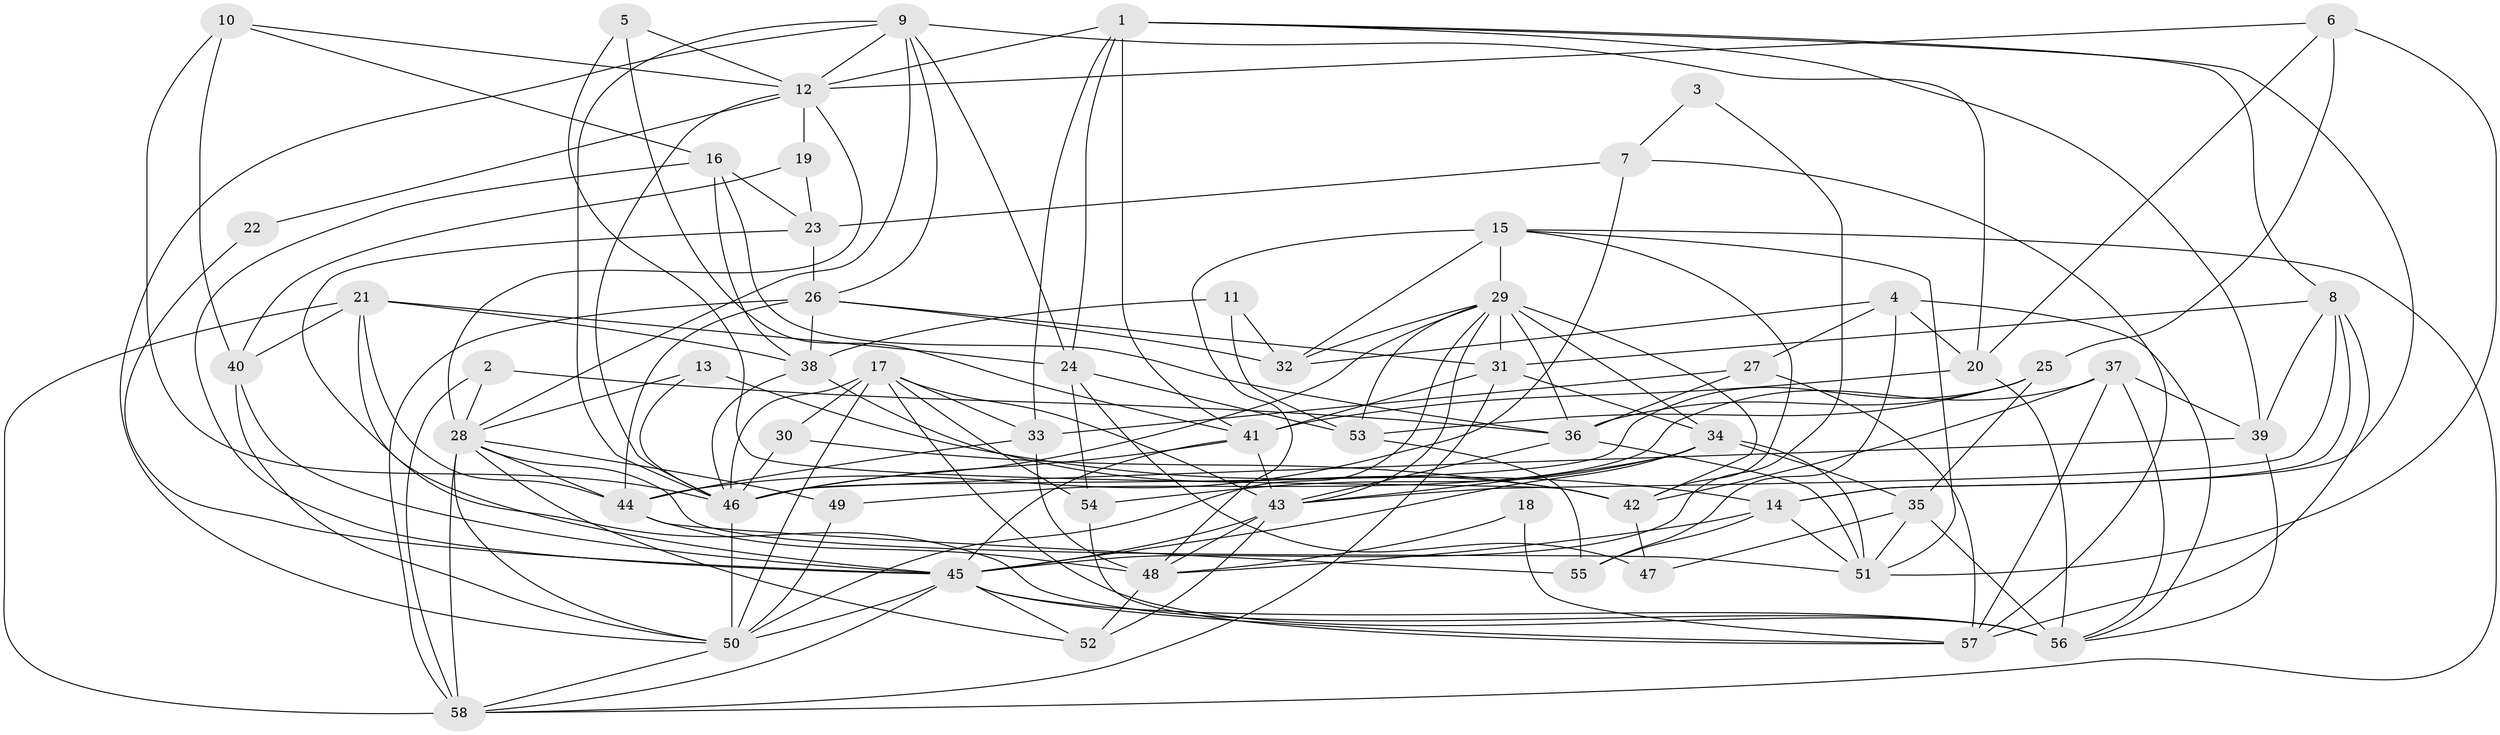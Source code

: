 // original degree distribution, {3: 0.3017241379310345, 2: 0.10344827586206896, 4: 0.25, 6: 0.07758620689655173, 5: 0.22413793103448276, 7: 0.04310344827586207}
// Generated by graph-tools (version 1.1) at 2025/50/03/09/25 03:50:02]
// undirected, 58 vertices, 166 edges
graph export_dot {
graph [start="1"]
  node [color=gray90,style=filled];
  1;
  2;
  3;
  4;
  5;
  6;
  7;
  8;
  9;
  10;
  11;
  12;
  13;
  14;
  15;
  16;
  17;
  18;
  19;
  20;
  21;
  22;
  23;
  24;
  25;
  26;
  27;
  28;
  29;
  30;
  31;
  32;
  33;
  34;
  35;
  36;
  37;
  38;
  39;
  40;
  41;
  42;
  43;
  44;
  45;
  46;
  47;
  48;
  49;
  50;
  51;
  52;
  53;
  54;
  55;
  56;
  57;
  58;
  1 -- 8 [weight=1.0];
  1 -- 12 [weight=1.0];
  1 -- 14 [weight=1.0];
  1 -- 24 [weight=1.0];
  1 -- 33 [weight=1.0];
  1 -- 39 [weight=1.0];
  1 -- 41 [weight=1.0];
  2 -- 28 [weight=1.0];
  2 -- 36 [weight=1.0];
  2 -- 58 [weight=1.0];
  3 -- 7 [weight=1.0];
  3 -- 45 [weight=1.0];
  4 -- 20 [weight=1.0];
  4 -- 27 [weight=1.0];
  4 -- 32 [weight=1.0];
  4 -- 55 [weight=1.0];
  4 -- 56 [weight=1.0];
  5 -- 12 [weight=1.0];
  5 -- 41 [weight=1.0];
  5 -- 42 [weight=1.0];
  6 -- 12 [weight=1.0];
  6 -- 20 [weight=1.0];
  6 -- 25 [weight=1.0];
  6 -- 51 [weight=1.0];
  7 -- 23 [weight=1.0];
  7 -- 44 [weight=1.0];
  7 -- 57 [weight=1.0];
  8 -- 14 [weight=1.0];
  8 -- 31 [weight=1.0];
  8 -- 39 [weight=1.0];
  8 -- 43 [weight=1.0];
  8 -- 57 [weight=1.0];
  9 -- 12 [weight=1.0];
  9 -- 20 [weight=1.0];
  9 -- 24 [weight=1.0];
  9 -- 26 [weight=1.0];
  9 -- 28 [weight=1.0];
  9 -- 46 [weight=1.0];
  9 -- 50 [weight=1.0];
  10 -- 12 [weight=1.0];
  10 -- 16 [weight=1.0];
  10 -- 40 [weight=1.0];
  10 -- 46 [weight=1.0];
  11 -- 32 [weight=1.0];
  11 -- 38 [weight=1.0];
  11 -- 53 [weight=1.0];
  12 -- 19 [weight=1.0];
  12 -- 22 [weight=1.0];
  12 -- 28 [weight=1.0];
  12 -- 46 [weight=1.0];
  13 -- 14 [weight=1.0];
  13 -- 28 [weight=1.0];
  13 -- 46 [weight=1.0];
  14 -- 48 [weight=1.0];
  14 -- 51 [weight=1.0];
  14 -- 55 [weight=1.0];
  15 -- 29 [weight=1.0];
  15 -- 32 [weight=1.0];
  15 -- 42 [weight=1.0];
  15 -- 48 [weight=1.0];
  15 -- 51 [weight=1.0];
  15 -- 58 [weight=1.0];
  16 -- 23 [weight=1.0];
  16 -- 36 [weight=1.0];
  16 -- 38 [weight=1.0];
  16 -- 45 [weight=1.0];
  17 -- 30 [weight=1.0];
  17 -- 33 [weight=1.0];
  17 -- 43 [weight=1.0];
  17 -- 46 [weight=1.0];
  17 -- 50 [weight=1.0];
  17 -- 54 [weight=1.0];
  17 -- 56 [weight=1.0];
  18 -- 48 [weight=1.0];
  18 -- 57 [weight=1.0];
  19 -- 23 [weight=1.0];
  19 -- 40 [weight=1.0];
  20 -- 41 [weight=1.0];
  20 -- 56 [weight=1.0];
  21 -- 24 [weight=1.0];
  21 -- 38 [weight=1.0];
  21 -- 40 [weight=1.0];
  21 -- 44 [weight=1.0];
  21 -- 45 [weight=1.0];
  21 -- 58 [weight=1.0];
  22 -- 45 [weight=1.0];
  23 -- 26 [weight=1.0];
  23 -- 56 [weight=1.0];
  24 -- 47 [weight=1.0];
  24 -- 53 [weight=1.0];
  24 -- 54 [weight=1.0];
  25 -- 35 [weight=1.0];
  25 -- 36 [weight=1.0];
  25 -- 46 [weight=1.0];
  25 -- 53 [weight=1.0];
  26 -- 31 [weight=1.0];
  26 -- 32 [weight=1.0];
  26 -- 38 [weight=1.0];
  26 -- 44 [weight=1.0];
  26 -- 58 [weight=1.0];
  27 -- 33 [weight=1.0];
  27 -- 36 [weight=1.0];
  27 -- 57 [weight=1.0];
  28 -- 44 [weight=1.0];
  28 -- 49 [weight=1.0];
  28 -- 50 [weight=1.0];
  28 -- 51 [weight=1.0];
  28 -- 52 [weight=1.0];
  28 -- 58 [weight=1.0];
  29 -- 31 [weight=1.0];
  29 -- 32 [weight=1.0];
  29 -- 34 [weight=2.0];
  29 -- 36 [weight=1.0];
  29 -- 42 [weight=1.0];
  29 -- 43 [weight=1.0];
  29 -- 46 [weight=1.0];
  29 -- 50 [weight=1.0];
  29 -- 53 [weight=1.0];
  30 -- 42 [weight=1.0];
  30 -- 46 [weight=1.0];
  31 -- 34 [weight=1.0];
  31 -- 41 [weight=1.0];
  31 -- 58 [weight=1.0];
  33 -- 44 [weight=1.0];
  33 -- 48 [weight=1.0];
  34 -- 35 [weight=2.0];
  34 -- 43 [weight=1.0];
  34 -- 45 [weight=1.0];
  34 -- 51 [weight=1.0];
  34 -- 54 [weight=1.0];
  35 -- 47 [weight=1.0];
  35 -- 51 [weight=1.0];
  35 -- 56 [weight=1.0];
  36 -- 43 [weight=1.0];
  36 -- 51 [weight=1.0];
  37 -- 39 [weight=1.0];
  37 -- 42 [weight=1.0];
  37 -- 49 [weight=1.0];
  37 -- 56 [weight=1.0];
  37 -- 57 [weight=1.0];
  38 -- 42 [weight=1.0];
  38 -- 46 [weight=1.0];
  39 -- 46 [weight=1.0];
  39 -- 56 [weight=1.0];
  40 -- 45 [weight=1.0];
  40 -- 50 [weight=1.0];
  41 -- 43 [weight=1.0];
  41 -- 45 [weight=1.0];
  41 -- 46 [weight=1.0];
  42 -- 47 [weight=1.0];
  43 -- 45 [weight=1.0];
  43 -- 48 [weight=1.0];
  43 -- 52 [weight=1.0];
  44 -- 48 [weight=1.0];
  44 -- 55 [weight=1.0];
  45 -- 50 [weight=1.0];
  45 -- 52 [weight=1.0];
  45 -- 56 [weight=1.0];
  45 -- 57 [weight=1.0];
  45 -- 58 [weight=1.0];
  46 -- 50 [weight=1.0];
  48 -- 52 [weight=1.0];
  49 -- 50 [weight=1.0];
  50 -- 58 [weight=1.0];
  53 -- 55 [weight=1.0];
  54 -- 57 [weight=1.0];
}
